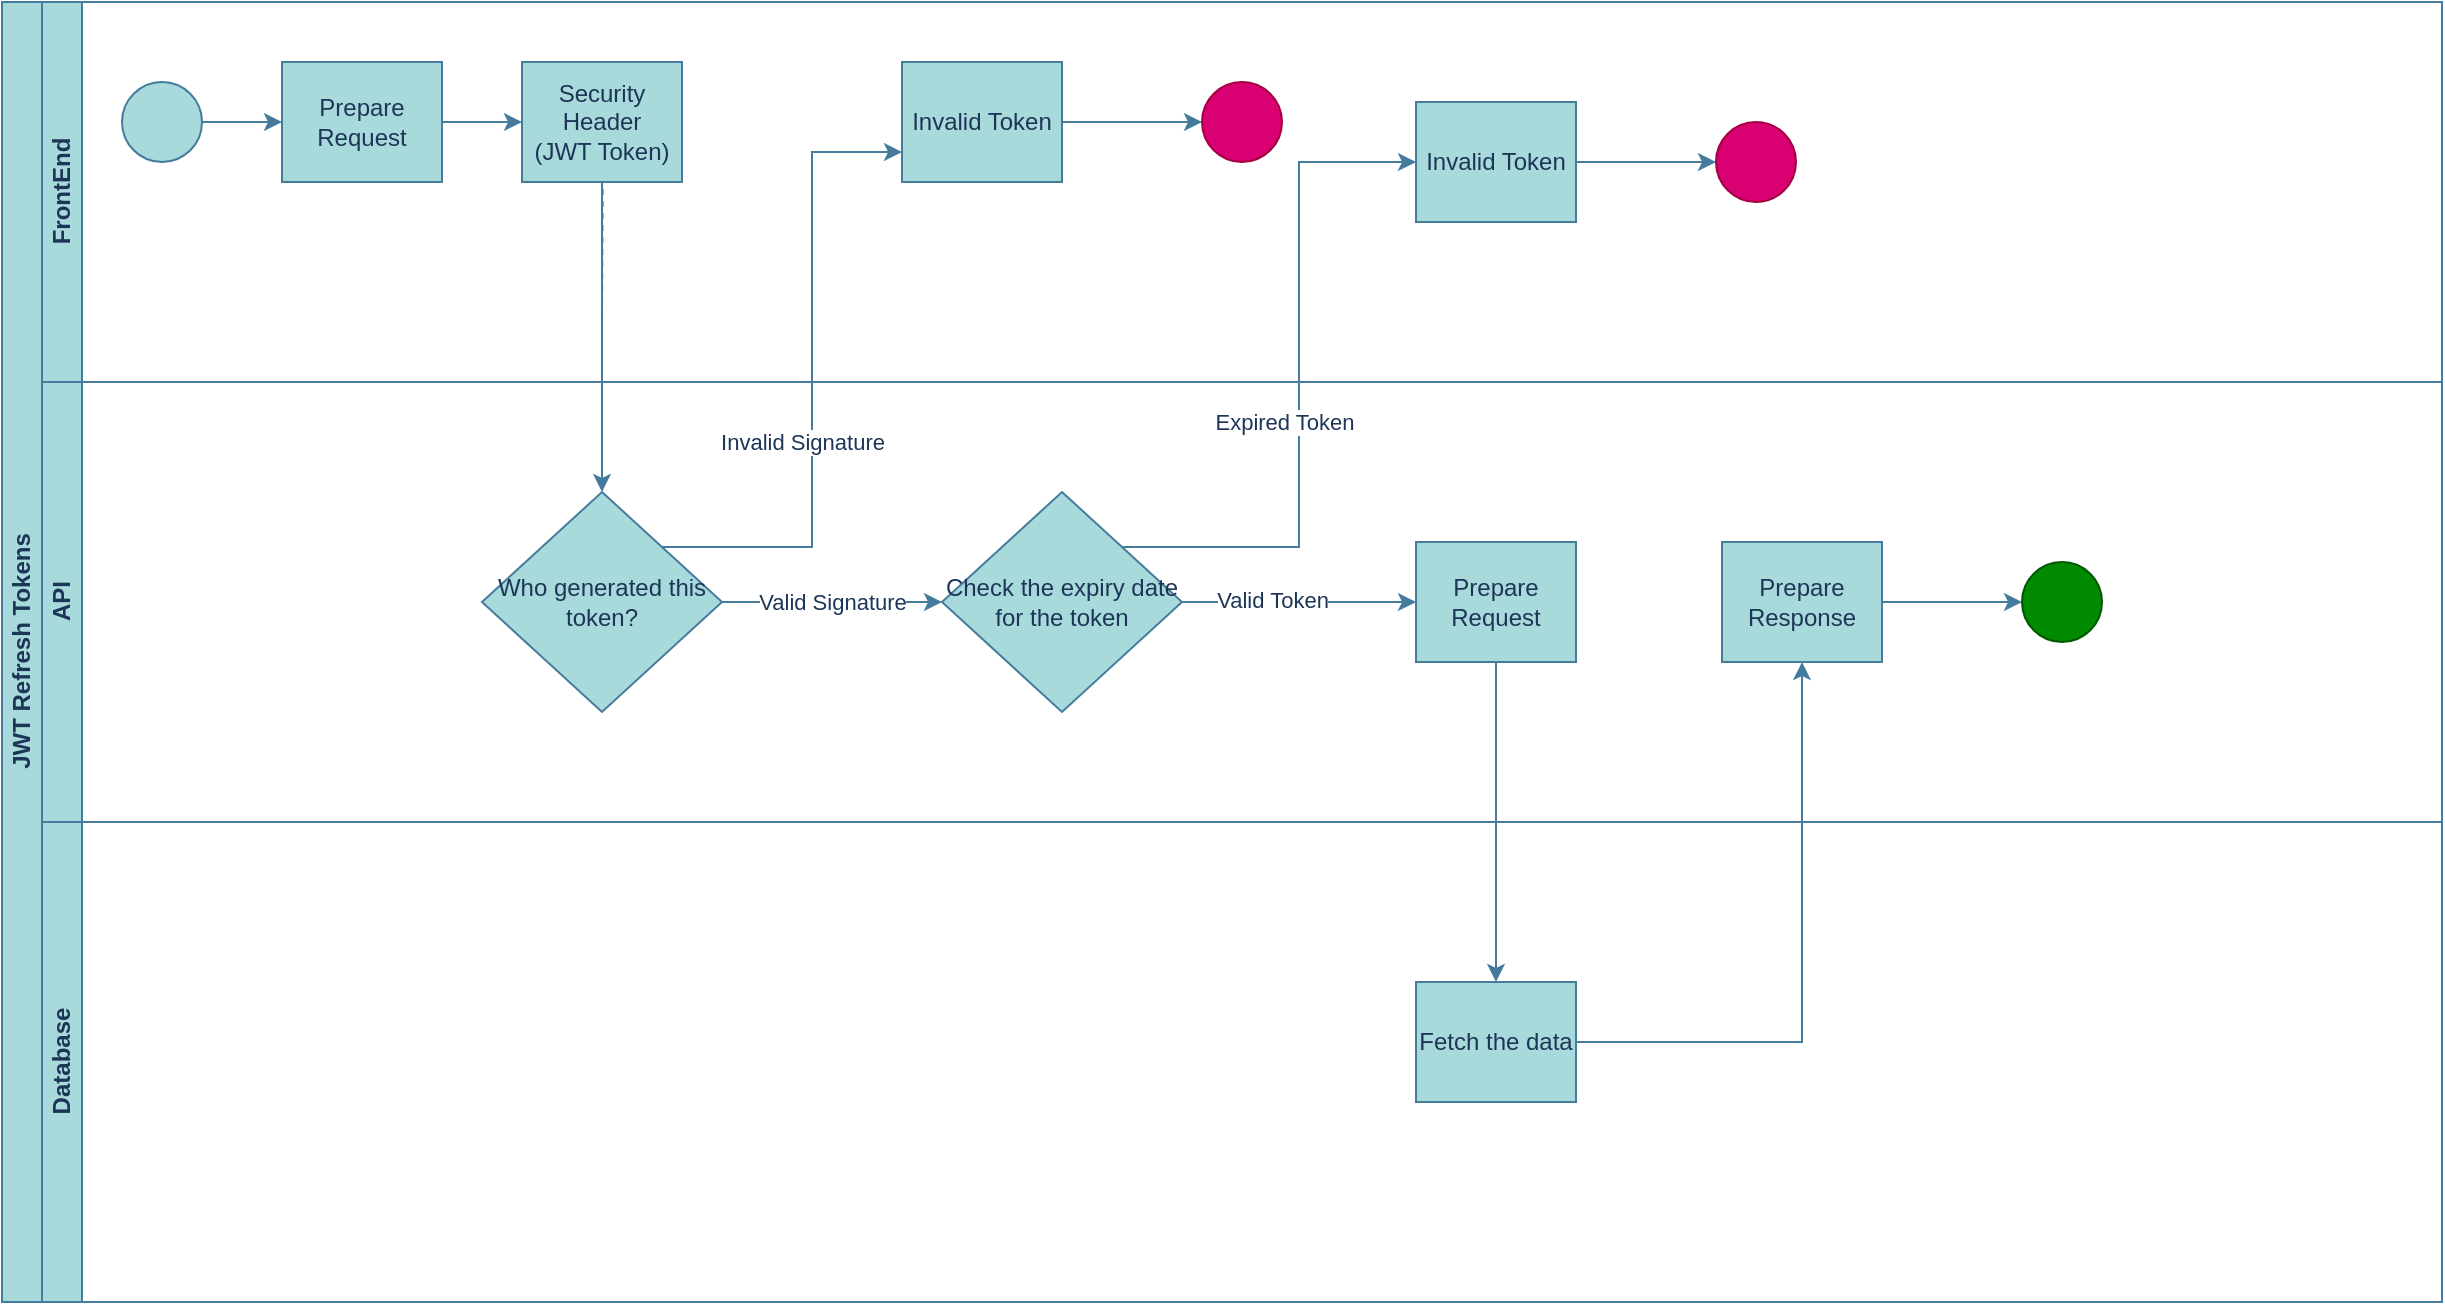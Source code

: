 <mxfile version="21.7.2" type="github">
  <diagram id="prtHgNgQTEPvFCAcTncT" name="Page-1">
    <mxGraphModel dx="1434" dy="800" grid="1" gridSize="10" guides="1" tooltips="1" connect="1" arrows="1" fold="1" page="1" pageScale="1" pageWidth="827" pageHeight="1169" math="0" shadow="0">
      <root>
        <mxCell id="0" />
        <mxCell id="1" parent="0" />
        <mxCell id="dNxyNK7c78bLwvsdeMH5-19" value="JWT Refresh Tokens" style="swimlane;html=1;childLayout=stackLayout;resizeParent=1;resizeParentMax=0;horizontal=0;startSize=20;horizontalStack=0;rounded=0;labelBackgroundColor=none;fillColor=#A8DADC;strokeColor=#457B9D;fontColor=#1D3557;" parent="1" vertex="1">
          <mxGeometry x="120" y="120" width="1220" height="650" as="geometry" />
        </mxCell>
        <mxCell id="dNxyNK7c78bLwvsdeMH5-27" value="" style="edgeStyle=orthogonalEdgeStyle;rounded=0;orthogonalLoop=1;jettySize=auto;html=1;dashed=1;endArrow=none;endFill=0;labelBackgroundColor=none;strokeColor=#457B9D;fontColor=default;" parent="dNxyNK7c78bLwvsdeMH5-19" source="dNxyNK7c78bLwvsdeMH5-24" edge="1">
          <mxGeometry relative="1" as="geometry">
            <mxPoint x="300" y="160" as="targetPoint" />
          </mxGeometry>
        </mxCell>
        <mxCell id="dNxyNK7c78bLwvsdeMH5-20" value="FrontEnd" style="swimlane;html=1;startSize=20;horizontal=0;rounded=0;labelBackgroundColor=none;fillColor=#A8DADC;strokeColor=#457B9D;fontColor=#1D3557;" parent="dNxyNK7c78bLwvsdeMH5-19" vertex="1">
          <mxGeometry x="20" width="1200" height="190" as="geometry" />
        </mxCell>
        <mxCell id="dNxyNK7c78bLwvsdeMH5-25" value="" style="edgeStyle=orthogonalEdgeStyle;rounded=0;orthogonalLoop=1;jettySize=auto;html=1;labelBackgroundColor=none;strokeColor=#457B9D;fontColor=default;" parent="dNxyNK7c78bLwvsdeMH5-20" source="dNxyNK7c78bLwvsdeMH5-23" target="dNxyNK7c78bLwvsdeMH5-24" edge="1">
          <mxGeometry relative="1" as="geometry" />
        </mxCell>
        <mxCell id="dNxyNK7c78bLwvsdeMH5-23" value="" style="ellipse;whiteSpace=wrap;html=1;rounded=0;labelBackgroundColor=none;fillColor=#A8DADC;strokeColor=#457B9D;fontColor=#1D3557;" parent="dNxyNK7c78bLwvsdeMH5-20" vertex="1">
          <mxGeometry x="40" y="40" width="40" height="40" as="geometry" />
        </mxCell>
        <mxCell id="UKaXdKn6bv_ach8d9USr-5" value="" style="edgeStyle=orthogonalEdgeStyle;rounded=0;orthogonalLoop=1;jettySize=auto;html=1;strokeColor=#457B9D;fontColor=#1D3557;fillColor=#A8DADC;" edge="1" parent="dNxyNK7c78bLwvsdeMH5-20" source="dNxyNK7c78bLwvsdeMH5-24" target="dNxyNK7c78bLwvsdeMH5-30">
          <mxGeometry relative="1" as="geometry" />
        </mxCell>
        <mxCell id="dNxyNK7c78bLwvsdeMH5-24" value="Prepare Request" style="rounded=0;whiteSpace=wrap;html=1;fontFamily=Helvetica;fontSize=12;fontColor=#1D3557;align=center;labelBackgroundColor=none;fillColor=#A8DADC;strokeColor=#457B9D;" parent="dNxyNK7c78bLwvsdeMH5-20" vertex="1">
          <mxGeometry x="120" y="30" width="80" height="60" as="geometry" />
        </mxCell>
        <mxCell id="dNxyNK7c78bLwvsdeMH5-30" value="Security Header &lt;br&gt;(JWT Token)" style="rounded=0;whiteSpace=wrap;html=1;fontFamily=Helvetica;fontSize=12;fontColor=#1D3557;align=center;labelBackgroundColor=none;fillColor=#A8DADC;strokeColor=#457B9D;" parent="dNxyNK7c78bLwvsdeMH5-20" vertex="1">
          <mxGeometry x="240" y="30" width="80" height="60" as="geometry" />
        </mxCell>
        <mxCell id="UKaXdKn6bv_ach8d9USr-29" value="" style="edgeStyle=orthogonalEdgeStyle;rounded=0;orthogonalLoop=1;jettySize=auto;html=1;strokeColor=#457B9D;fontColor=#1D3557;fillColor=#A8DADC;" edge="1" parent="dNxyNK7c78bLwvsdeMH5-20" source="UKaXdKn6bv_ach8d9USr-26" target="UKaXdKn6bv_ach8d9USr-28">
          <mxGeometry relative="1" as="geometry" />
        </mxCell>
        <mxCell id="UKaXdKn6bv_ach8d9USr-26" value="Invalid Token" style="rounded=0;whiteSpace=wrap;html=1;fontFamily=Helvetica;fontSize=12;fontColor=#1D3557;align=center;labelBackgroundColor=none;fillColor=#A8DADC;strokeColor=#457B9D;" vertex="1" parent="dNxyNK7c78bLwvsdeMH5-20">
          <mxGeometry x="430" y="30" width="80" height="60" as="geometry" />
        </mxCell>
        <mxCell id="UKaXdKn6bv_ach8d9USr-28" value="" style="ellipse;whiteSpace=wrap;html=1;rounded=0;labelBackgroundColor=none;fillColor=#d80073;strokeColor=#A50040;fontColor=#ffffff;" vertex="1" parent="dNxyNK7c78bLwvsdeMH5-20">
          <mxGeometry x="580" y="40" width="40" height="40" as="geometry" />
        </mxCell>
        <mxCell id="UKaXdKn6bv_ach8d9USr-32" value="" style="edgeStyle=orthogonalEdgeStyle;rounded=0;orthogonalLoop=1;jettySize=auto;html=1;strokeColor=#457B9D;fontColor=#1D3557;fillColor=#A8DADC;" edge="1" source="UKaXdKn6bv_ach8d9USr-33" target="UKaXdKn6bv_ach8d9USr-34" parent="dNxyNK7c78bLwvsdeMH5-20">
          <mxGeometry relative="1" as="geometry" />
        </mxCell>
        <mxCell id="UKaXdKn6bv_ach8d9USr-33" value="Invalid Token" style="rounded=0;whiteSpace=wrap;html=1;fontFamily=Helvetica;fontSize=12;fontColor=#1D3557;align=center;labelBackgroundColor=none;fillColor=#A8DADC;strokeColor=#457B9D;" vertex="1" parent="dNxyNK7c78bLwvsdeMH5-20">
          <mxGeometry x="687" y="50" width="80" height="60" as="geometry" />
        </mxCell>
        <mxCell id="UKaXdKn6bv_ach8d9USr-34" value="" style="ellipse;whiteSpace=wrap;html=1;rounded=0;labelBackgroundColor=none;fillColor=#d80073;strokeColor=#A50040;fontColor=#ffffff;" vertex="1" parent="dNxyNK7c78bLwvsdeMH5-20">
          <mxGeometry x="837" y="60" width="40" height="40" as="geometry" />
        </mxCell>
        <mxCell id="dNxyNK7c78bLwvsdeMH5-21" value="API" style="swimlane;html=1;startSize=20;horizontal=0;rounded=0;labelBackgroundColor=none;fillColor=#A8DADC;strokeColor=#457B9D;fontColor=#1D3557;" parent="dNxyNK7c78bLwvsdeMH5-19" vertex="1">
          <mxGeometry x="20" y="190" width="1200" height="220" as="geometry" />
        </mxCell>
        <mxCell id="UKaXdKn6bv_ach8d9USr-31" value="Valid Signature" style="edgeStyle=orthogonalEdgeStyle;rounded=0;orthogonalLoop=1;jettySize=auto;html=1;strokeColor=#457B9D;fontColor=#1D3557;fillColor=#A8DADC;" edge="1" parent="dNxyNK7c78bLwvsdeMH5-21" source="dNxyNK7c78bLwvsdeMH5-28" target="UKaXdKn6bv_ach8d9USr-30">
          <mxGeometry relative="1" as="geometry" />
        </mxCell>
        <mxCell id="dNxyNK7c78bLwvsdeMH5-28" value="Who generated this token?" style="rhombus;whiteSpace=wrap;html=1;fontFamily=Helvetica;fontSize=12;fontColor=#1D3557;align=center;rounded=0;labelBackgroundColor=none;fillColor=#A8DADC;strokeColor=#457B9D;" parent="dNxyNK7c78bLwvsdeMH5-21" vertex="1">
          <mxGeometry x="220" y="55" width="120" height="110" as="geometry" />
        </mxCell>
        <mxCell id="UKaXdKn6bv_ach8d9USr-37" value="" style="edgeStyle=orthogonalEdgeStyle;rounded=0;orthogonalLoop=1;jettySize=auto;html=1;strokeColor=#457B9D;fontColor=#1D3557;fillColor=#A8DADC;" edge="1" parent="dNxyNK7c78bLwvsdeMH5-21" source="UKaXdKn6bv_ach8d9USr-30" target="UKaXdKn6bv_ach8d9USr-36">
          <mxGeometry relative="1" as="geometry" />
        </mxCell>
        <mxCell id="UKaXdKn6bv_ach8d9USr-44" value="Valid Token" style="edgeLabel;html=1;align=center;verticalAlign=middle;resizable=0;points=[];fontColor=#1D3557;" vertex="1" connectable="0" parent="UKaXdKn6bv_ach8d9USr-37">
          <mxGeometry x="-0.231" y="1" relative="1" as="geometry">
            <mxPoint as="offset" />
          </mxGeometry>
        </mxCell>
        <mxCell id="UKaXdKn6bv_ach8d9USr-30" value="Check the expiry date for the token" style="rhombus;whiteSpace=wrap;html=1;fontFamily=Helvetica;fontSize=12;fontColor=#1D3557;align=center;rounded=0;labelBackgroundColor=none;fillColor=#A8DADC;strokeColor=#457B9D;" vertex="1" parent="dNxyNK7c78bLwvsdeMH5-21">
          <mxGeometry x="450" y="55" width="120" height="110" as="geometry" />
        </mxCell>
        <mxCell id="UKaXdKn6bv_ach8d9USr-36" value="Prepare Request" style="rounded=0;whiteSpace=wrap;html=1;fontFamily=Helvetica;fontSize=12;fontColor=#1D3557;align=center;labelBackgroundColor=none;fillColor=#A8DADC;strokeColor=#457B9D;" vertex="1" parent="dNxyNK7c78bLwvsdeMH5-21">
          <mxGeometry x="687" y="80" width="80" height="60" as="geometry" />
        </mxCell>
        <mxCell id="UKaXdKn6bv_ach8d9USr-43" value="" style="edgeStyle=orthogonalEdgeStyle;rounded=0;orthogonalLoop=1;jettySize=auto;html=1;strokeColor=#457B9D;fontColor=#1D3557;fillColor=#A8DADC;" edge="1" parent="dNxyNK7c78bLwvsdeMH5-21" source="UKaXdKn6bv_ach8d9USr-40" target="UKaXdKn6bv_ach8d9USr-42">
          <mxGeometry relative="1" as="geometry" />
        </mxCell>
        <mxCell id="UKaXdKn6bv_ach8d9USr-40" value="Prepare Response&lt;br&gt;" style="rounded=0;whiteSpace=wrap;html=1;fontFamily=Helvetica;fontSize=12;fontColor=#1D3557;align=center;labelBackgroundColor=none;fillColor=#A8DADC;strokeColor=#457B9D;" vertex="1" parent="dNxyNK7c78bLwvsdeMH5-21">
          <mxGeometry x="840" y="80" width="80" height="60" as="geometry" />
        </mxCell>
        <mxCell id="UKaXdKn6bv_ach8d9USr-42" value="" style="ellipse;whiteSpace=wrap;html=1;rounded=0;labelBackgroundColor=none;fillColor=#008a00;strokeColor=#005700;fontColor=#ffffff;" vertex="1" parent="dNxyNK7c78bLwvsdeMH5-21">
          <mxGeometry x="990" y="90" width="40" height="40" as="geometry" />
        </mxCell>
        <mxCell id="dNxyNK7c78bLwvsdeMH5-22" value="Database" style="swimlane;html=1;startSize=20;horizontal=0;rounded=0;labelBackgroundColor=none;fillColor=#A8DADC;strokeColor=#457B9D;fontColor=#1D3557;" parent="dNxyNK7c78bLwvsdeMH5-19" vertex="1">
          <mxGeometry x="20" y="410" width="1200" height="240" as="geometry" />
        </mxCell>
        <mxCell id="UKaXdKn6bv_ach8d9USr-38" value="Fetch the data" style="rounded=0;whiteSpace=wrap;html=1;fontFamily=Helvetica;fontSize=12;fontColor=#1D3557;align=center;labelBackgroundColor=none;fillColor=#A8DADC;strokeColor=#457B9D;" vertex="1" parent="dNxyNK7c78bLwvsdeMH5-22">
          <mxGeometry x="687" y="80" width="80" height="60" as="geometry" />
        </mxCell>
        <mxCell id="UKaXdKn6bv_ach8d9USr-25" style="edgeStyle=orthogonalEdgeStyle;rounded=0;orthogonalLoop=1;jettySize=auto;html=1;exitX=0.5;exitY=1;exitDx=0;exitDy=0;entryX=0.5;entryY=0;entryDx=0;entryDy=0;strokeColor=#457B9D;fontColor=#1D3557;fillColor=#A8DADC;" edge="1" parent="dNxyNK7c78bLwvsdeMH5-19" source="dNxyNK7c78bLwvsdeMH5-30" target="dNxyNK7c78bLwvsdeMH5-28">
          <mxGeometry relative="1" as="geometry" />
        </mxCell>
        <mxCell id="UKaXdKn6bv_ach8d9USr-27" value="Invalid Signature" style="edgeStyle=orthogonalEdgeStyle;rounded=0;orthogonalLoop=1;jettySize=auto;html=1;exitX=1;exitY=0;exitDx=0;exitDy=0;entryX=0;entryY=0.75;entryDx=0;entryDy=0;strokeColor=#457B9D;fontColor=#1D3557;fillColor=#A8DADC;" edge="1" parent="dNxyNK7c78bLwvsdeMH5-19" source="dNxyNK7c78bLwvsdeMH5-28" target="UKaXdKn6bv_ach8d9USr-26">
          <mxGeometry x="-0.197" y="5" relative="1" as="geometry">
            <mxPoint as="offset" />
          </mxGeometry>
        </mxCell>
        <mxCell id="UKaXdKn6bv_ach8d9USr-35" value="Expired Token" style="edgeStyle=orthogonalEdgeStyle;rounded=0;orthogonalLoop=1;jettySize=auto;html=1;exitX=1;exitY=0;exitDx=0;exitDy=0;entryX=0;entryY=0.5;entryDx=0;entryDy=0;strokeColor=#457B9D;fontColor=#1D3557;fillColor=#A8DADC;" edge="1" parent="dNxyNK7c78bLwvsdeMH5-19" source="UKaXdKn6bv_ach8d9USr-30" target="UKaXdKn6bv_ach8d9USr-33">
          <mxGeometry x="-0.111" y="9" relative="1" as="geometry">
            <mxPoint x="1" as="offset" />
          </mxGeometry>
        </mxCell>
        <mxCell id="UKaXdKn6bv_ach8d9USr-39" style="edgeStyle=orthogonalEdgeStyle;rounded=0;orthogonalLoop=1;jettySize=auto;html=1;exitX=0.5;exitY=1;exitDx=0;exitDy=0;entryX=0.5;entryY=0;entryDx=0;entryDy=0;strokeColor=#457B9D;fontColor=#1D3557;fillColor=#A8DADC;" edge="1" parent="dNxyNK7c78bLwvsdeMH5-19" source="UKaXdKn6bv_ach8d9USr-36" target="UKaXdKn6bv_ach8d9USr-38">
          <mxGeometry relative="1" as="geometry" />
        </mxCell>
        <mxCell id="UKaXdKn6bv_ach8d9USr-41" style="edgeStyle=orthogonalEdgeStyle;rounded=0;orthogonalLoop=1;jettySize=auto;html=1;exitX=1;exitY=0.5;exitDx=0;exitDy=0;entryX=0.5;entryY=1;entryDx=0;entryDy=0;strokeColor=#457B9D;fontColor=#1D3557;fillColor=#A8DADC;" edge="1" parent="dNxyNK7c78bLwvsdeMH5-19" source="UKaXdKn6bv_ach8d9USr-38" target="UKaXdKn6bv_ach8d9USr-40">
          <mxGeometry relative="1" as="geometry" />
        </mxCell>
      </root>
    </mxGraphModel>
  </diagram>
</mxfile>
